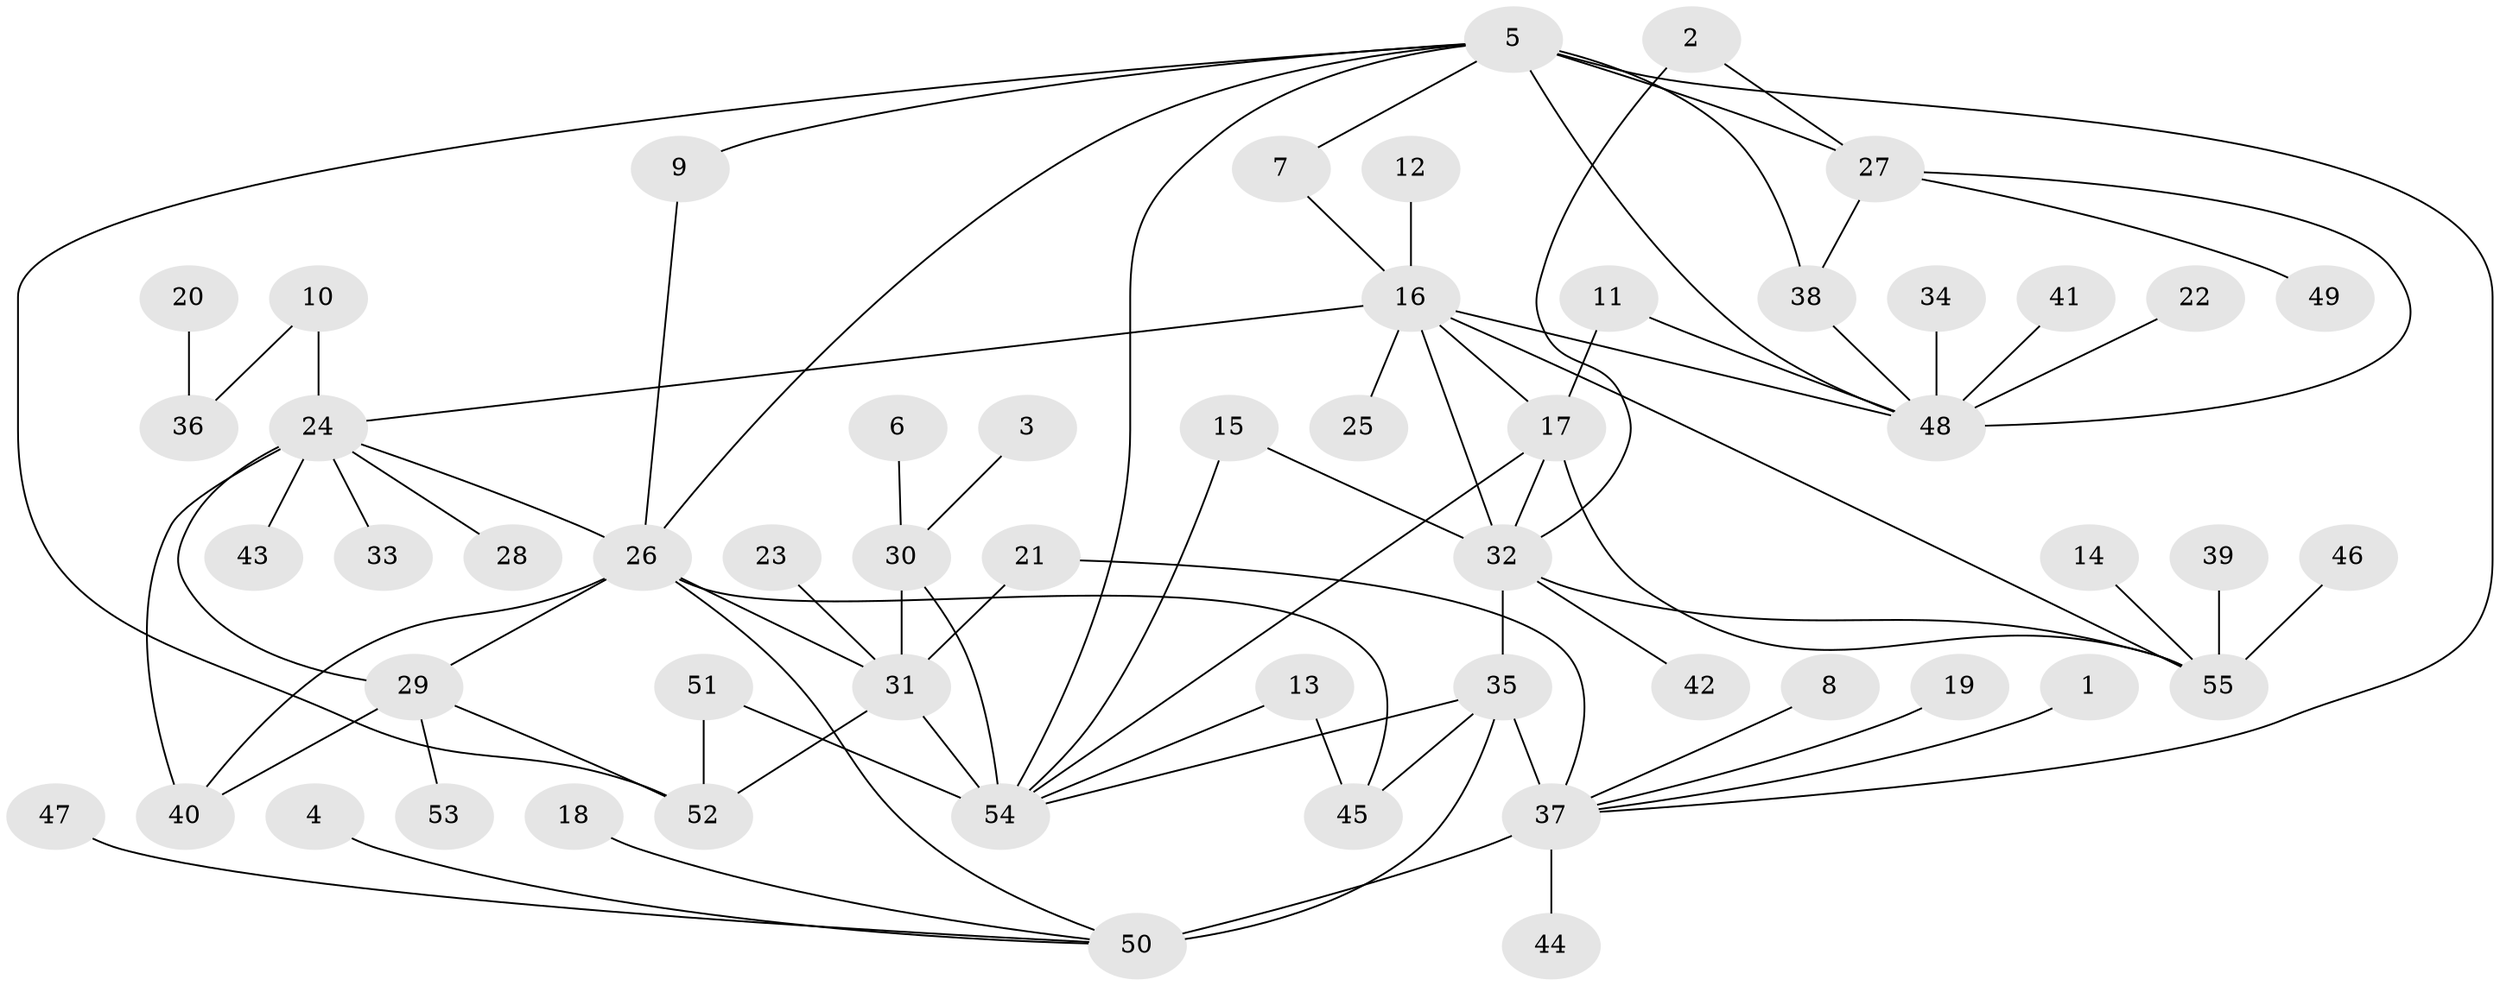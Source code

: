 // original degree distribution, {5: 0.05504587155963303, 11: 0.03669724770642202, 4: 0.01834862385321101, 8: 0.009174311926605505, 9: 0.01834862385321101, 6: 0.045871559633027525, 7: 0.01834862385321101, 10: 0.03669724770642202, 12: 0.009174311926605505, 1: 0.5871559633027523, 2: 0.11009174311926606, 3: 0.05504587155963303}
// Generated by graph-tools (version 1.1) at 2025/02/03/09/25 03:02:35]
// undirected, 55 vertices, 82 edges
graph export_dot {
graph [start="1"]
  node [color=gray90,style=filled];
  1;
  2;
  3;
  4;
  5;
  6;
  7;
  8;
  9;
  10;
  11;
  12;
  13;
  14;
  15;
  16;
  17;
  18;
  19;
  20;
  21;
  22;
  23;
  24;
  25;
  26;
  27;
  28;
  29;
  30;
  31;
  32;
  33;
  34;
  35;
  36;
  37;
  38;
  39;
  40;
  41;
  42;
  43;
  44;
  45;
  46;
  47;
  48;
  49;
  50;
  51;
  52;
  53;
  54;
  55;
  1 -- 37 [weight=1.0];
  2 -- 27 [weight=1.0];
  2 -- 32 [weight=1.0];
  3 -- 30 [weight=1.0];
  4 -- 50 [weight=1.0];
  5 -- 7 [weight=1.0];
  5 -- 9 [weight=1.0];
  5 -- 26 [weight=1.0];
  5 -- 27 [weight=2.0];
  5 -- 37 [weight=1.0];
  5 -- 38 [weight=1.0];
  5 -- 48 [weight=1.0];
  5 -- 52 [weight=1.0];
  5 -- 54 [weight=1.0];
  6 -- 30 [weight=1.0];
  7 -- 16 [weight=1.0];
  8 -- 37 [weight=1.0];
  9 -- 26 [weight=1.0];
  10 -- 24 [weight=1.0];
  10 -- 36 [weight=1.0];
  11 -- 17 [weight=1.0];
  11 -- 48 [weight=1.0];
  12 -- 16 [weight=1.0];
  13 -- 45 [weight=1.0];
  13 -- 54 [weight=1.0];
  14 -- 55 [weight=1.0];
  15 -- 32 [weight=1.0];
  15 -- 54 [weight=1.0];
  16 -- 17 [weight=2.0];
  16 -- 24 [weight=1.0];
  16 -- 25 [weight=1.0];
  16 -- 32 [weight=1.0];
  16 -- 48 [weight=1.0];
  16 -- 55 [weight=1.0];
  17 -- 32 [weight=2.0];
  17 -- 54 [weight=1.0];
  17 -- 55 [weight=2.0];
  18 -- 50 [weight=1.0];
  19 -- 37 [weight=1.0];
  20 -- 36 [weight=1.0];
  21 -- 31 [weight=1.0];
  21 -- 37 [weight=1.0];
  22 -- 48 [weight=1.0];
  23 -- 31 [weight=1.0];
  24 -- 26 [weight=1.0];
  24 -- 28 [weight=1.0];
  24 -- 29 [weight=1.0];
  24 -- 33 [weight=1.0];
  24 -- 40 [weight=2.0];
  24 -- 43 [weight=1.0];
  26 -- 29 [weight=1.0];
  26 -- 31 [weight=1.0];
  26 -- 40 [weight=2.0];
  26 -- 45 [weight=1.0];
  26 -- 50 [weight=1.0];
  27 -- 38 [weight=2.0];
  27 -- 48 [weight=2.0];
  27 -- 49 [weight=1.0];
  29 -- 40 [weight=2.0];
  29 -- 52 [weight=1.0];
  29 -- 53 [weight=1.0];
  30 -- 31 [weight=2.0];
  30 -- 54 [weight=4.0];
  31 -- 52 [weight=1.0];
  31 -- 54 [weight=2.0];
  32 -- 35 [weight=1.0];
  32 -- 42 [weight=1.0];
  32 -- 55 [weight=1.0];
  34 -- 48 [weight=1.0];
  35 -- 37 [weight=4.0];
  35 -- 45 [weight=1.0];
  35 -- 50 [weight=2.0];
  35 -- 54 [weight=1.0];
  37 -- 44 [weight=1.0];
  37 -- 50 [weight=2.0];
  38 -- 48 [weight=1.0];
  39 -- 55 [weight=1.0];
  41 -- 48 [weight=1.0];
  46 -- 55 [weight=1.0];
  47 -- 50 [weight=1.0];
  51 -- 52 [weight=1.0];
  51 -- 54 [weight=1.0];
}
